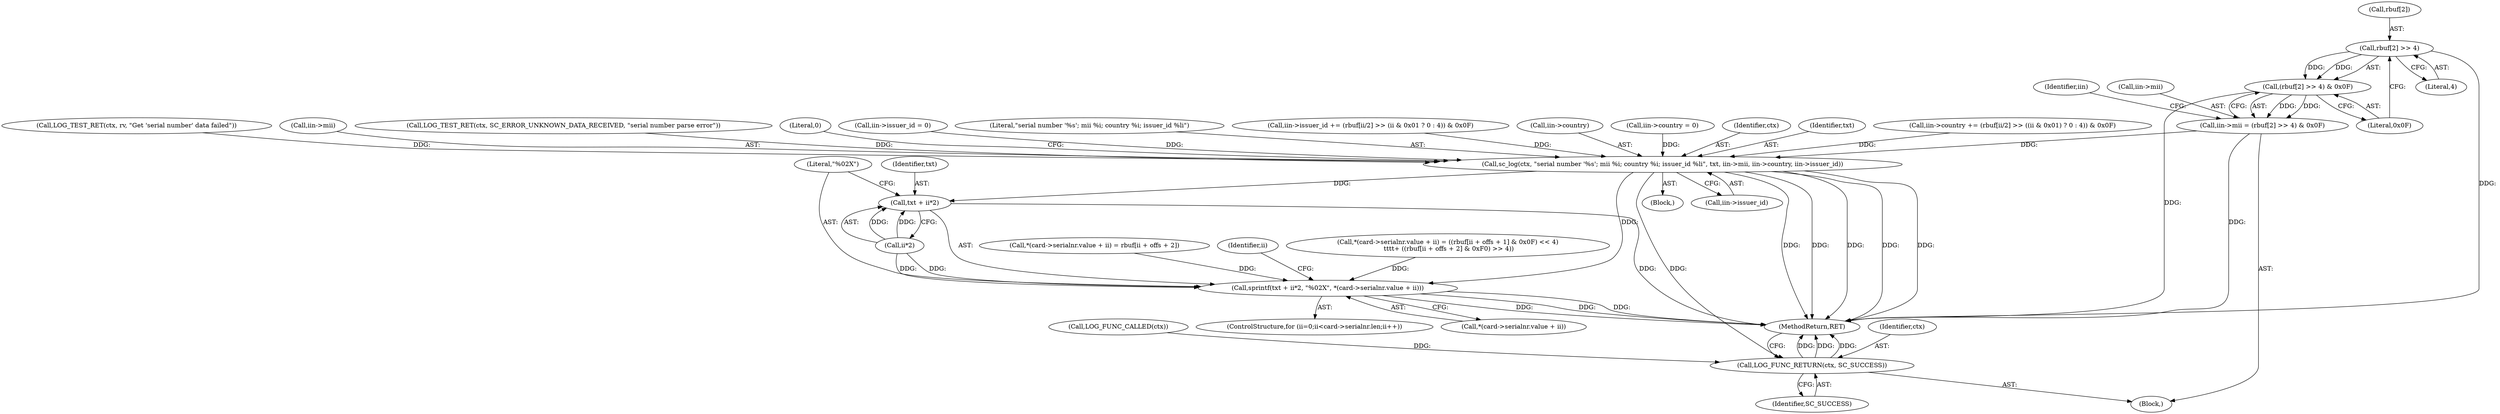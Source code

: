 digraph "0_OpenSC_8fe377e93b4b56060e5bbfb6f3142ceaeca744fa_10@array" {
"1000211" [label="(Call,rbuf[2] >> 4)"];
"1000210" [label="(Call,(rbuf[2] >> 4) & 0x0F)"];
"1000206" [label="(Call,iin->mii = (rbuf[2] >> 4) & 0x0F)"];
"1000444" [label="(Call,sc_log(ctx, \"serial number '%s'; mii %i; country %i; issuer_id %li\", txt, iin->mii, iin->country, iin->issuer_id))"];
"1000429" [label="(Call,sprintf(txt + ii*2, \"%02X\", *(card->serialnr.value + ii)))"];
"1000430" [label="(Call,txt + ii*2)"];
"1000470" [label="(Call,LOG_FUNC_RETURN(ctx, SC_SUCCESS))"];
"1000429" [label="(Call,sprintf(txt + ii*2, \"%02X\", *(card->serialnr.value + ii)))"];
"1000217" [label="(Call,iin->country = 0)"];
"1000432" [label="(Call,ii*2)"];
"1000471" [label="(Identifier,ctx)"];
"1000430" [label="(Call,txt + ii*2)"];
"1000445" [label="(Identifier,ctx)"];
"1000390" [label="(Call,*(card->serialnr.value + ii) = rbuf[ii + offs + 2])"];
"1000473" [label="(MethodReturn,RET)"];
"1000447" [label="(Identifier,txt)"];
"1000211" [label="(Call,rbuf[2] >> 4)"];
"1000414" [label="(Block,)"];
"1000206" [label="(Call,iin->mii = (rbuf[2] >> 4) & 0x0F)"];
"1000237" [label="(Call,iin->country += (rbuf[ii/2] >> ((ii & 0x01) ? 0 : 4)) & 0x0F)"];
"1000219" [label="(Identifier,iin)"];
"1000435" [label="(Literal,\"%02X\")"];
"1000428" [label="(Identifier,ii)"];
"1000126" [label="(Call,LOG_FUNC_CALLED(ctx))"];
"1000431" [label="(Identifier,txt)"];
"1000210" [label="(Call,(rbuf[2] >> 4) & 0x0F)"];
"1000454" [label="(Call,iin->issuer_id)"];
"1000192" [label="(Call,LOG_TEST_RET(ctx, rv, \"Get 'serial number' data failed\"))"];
"1000470" [label="(Call,LOG_FUNC_RETURN(ctx, SC_SUCCESS))"];
"1000448" [label="(Call,iin->mii)"];
"1000202" [label="(Call,LOG_TEST_RET(ctx, SC_ERROR_UNKNOWN_DATA_RECEIVED, \"serial number parse error\"))"];
"1000457" [label="(Literal,0)"];
"1000215" [label="(Literal,4)"];
"1000255" [label="(Call,iin->issuer_id = 0)"];
"1000212" [label="(Call,rbuf[2])"];
"1000446" [label="(Literal,\"serial number '%s'; mii %i; country %i; issuer_id %li\")"];
"1000105" [label="(Block,)"];
"1000207" [label="(Call,iin->mii)"];
"1000444" [label="(Call,sc_log(ctx, \"serial number '%s'; mii %i; country %i; issuer_id %li\", txt, iin->mii, iin->country, iin->issuer_id))"];
"1000336" [label="(Call,*(card->serialnr.value + ii) = ((rbuf[ii + offs + 1] & 0x0F) << 4)\n \t\t\t\t+ ((rbuf[ii + offs + 2] & 0xF0) >> 4))"];
"1000416" [label="(ControlStructure,for (ii=0;ii<card->serialnr.len;ii++))"];
"1000275" [label="(Call,iin->issuer_id += (rbuf[ii/2] >> (ii & 0x01 ? 0 : 4)) & 0x0F)"];
"1000472" [label="(Identifier,SC_SUCCESS)"];
"1000436" [label="(Call,*(card->serialnr.value + ii))"];
"1000216" [label="(Literal,0x0F)"];
"1000451" [label="(Call,iin->country)"];
"1000211" -> "1000210"  [label="AST: "];
"1000211" -> "1000215"  [label="CFG: "];
"1000212" -> "1000211"  [label="AST: "];
"1000215" -> "1000211"  [label="AST: "];
"1000216" -> "1000211"  [label="CFG: "];
"1000211" -> "1000473"  [label="DDG: "];
"1000211" -> "1000210"  [label="DDG: "];
"1000211" -> "1000210"  [label="DDG: "];
"1000210" -> "1000206"  [label="AST: "];
"1000210" -> "1000216"  [label="CFG: "];
"1000216" -> "1000210"  [label="AST: "];
"1000206" -> "1000210"  [label="CFG: "];
"1000210" -> "1000473"  [label="DDG: "];
"1000210" -> "1000206"  [label="DDG: "];
"1000210" -> "1000206"  [label="DDG: "];
"1000206" -> "1000105"  [label="AST: "];
"1000207" -> "1000206"  [label="AST: "];
"1000219" -> "1000206"  [label="CFG: "];
"1000206" -> "1000473"  [label="DDG: "];
"1000206" -> "1000444"  [label="DDG: "];
"1000444" -> "1000414"  [label="AST: "];
"1000444" -> "1000454"  [label="CFG: "];
"1000445" -> "1000444"  [label="AST: "];
"1000446" -> "1000444"  [label="AST: "];
"1000447" -> "1000444"  [label="AST: "];
"1000448" -> "1000444"  [label="AST: "];
"1000451" -> "1000444"  [label="AST: "];
"1000454" -> "1000444"  [label="AST: "];
"1000457" -> "1000444"  [label="CFG: "];
"1000444" -> "1000473"  [label="DDG: "];
"1000444" -> "1000473"  [label="DDG: "];
"1000444" -> "1000473"  [label="DDG: "];
"1000444" -> "1000473"  [label="DDG: "];
"1000444" -> "1000473"  [label="DDG: "];
"1000444" -> "1000429"  [label="DDG: "];
"1000444" -> "1000430"  [label="DDG: "];
"1000202" -> "1000444"  [label="DDG: "];
"1000192" -> "1000444"  [label="DDG: "];
"1000237" -> "1000444"  [label="DDG: "];
"1000217" -> "1000444"  [label="DDG: "];
"1000275" -> "1000444"  [label="DDG: "];
"1000255" -> "1000444"  [label="DDG: "];
"1000444" -> "1000470"  [label="DDG: "];
"1000429" -> "1000416"  [label="AST: "];
"1000429" -> "1000436"  [label="CFG: "];
"1000430" -> "1000429"  [label="AST: "];
"1000435" -> "1000429"  [label="AST: "];
"1000436" -> "1000429"  [label="AST: "];
"1000428" -> "1000429"  [label="CFG: "];
"1000429" -> "1000473"  [label="DDG: "];
"1000429" -> "1000473"  [label="DDG: "];
"1000429" -> "1000473"  [label="DDG: "];
"1000432" -> "1000429"  [label="DDG: "];
"1000432" -> "1000429"  [label="DDG: "];
"1000390" -> "1000429"  [label="DDG: "];
"1000336" -> "1000429"  [label="DDG: "];
"1000430" -> "1000432"  [label="CFG: "];
"1000431" -> "1000430"  [label="AST: "];
"1000432" -> "1000430"  [label="AST: "];
"1000435" -> "1000430"  [label="CFG: "];
"1000430" -> "1000473"  [label="DDG: "];
"1000432" -> "1000430"  [label="DDG: "];
"1000432" -> "1000430"  [label="DDG: "];
"1000470" -> "1000105"  [label="AST: "];
"1000470" -> "1000472"  [label="CFG: "];
"1000471" -> "1000470"  [label="AST: "];
"1000472" -> "1000470"  [label="AST: "];
"1000473" -> "1000470"  [label="CFG: "];
"1000470" -> "1000473"  [label="DDG: "];
"1000470" -> "1000473"  [label="DDG: "];
"1000470" -> "1000473"  [label="DDG: "];
"1000126" -> "1000470"  [label="DDG: "];
}
